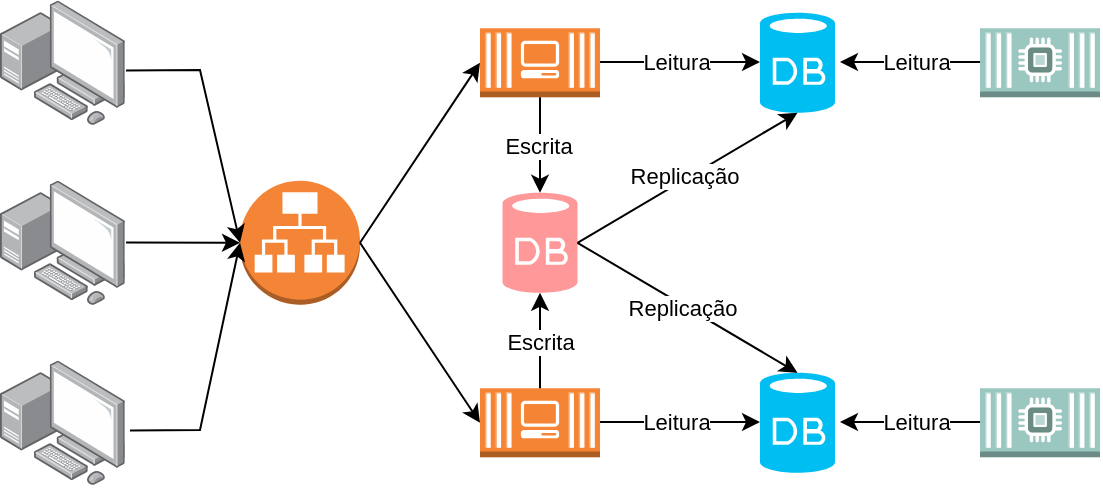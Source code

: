 <mxfile version="21.4.0" type="device">
  <diagram name="Page-1" id="tDmu0Z0gBo1njNn-WTa-">
    <mxGraphModel dx="1434" dy="796" grid="1" gridSize="10" guides="1" tooltips="1" connect="1" arrows="1" fold="1" page="1" pageScale="1" pageWidth="850" pageHeight="1100" math="0" shadow="0">
      <root>
        <mxCell id="0" />
        <mxCell id="1" parent="0" />
        <mxCell id="U0tlHdCXnId1E5SqcMwu-1" value="" style="image;points=[];aspect=fixed;html=1;align=center;shadow=0;dashed=0;image=img/lib/allied_telesis/computer_and_terminals/Personal_Computer_with_Server.svg;" parent="1" vertex="1">
          <mxGeometry x="170" y="210.2" width="62.4" height="62.4" as="geometry" />
        </mxCell>
        <mxCell id="U0tlHdCXnId1E5SqcMwu-2" value="" style="image;points=[];aspect=fixed;html=1;align=center;shadow=0;dashed=0;image=img/lib/allied_telesis/computer_and_terminals/Personal_Computer_with_Server.svg;" parent="1" vertex="1">
          <mxGeometry x="170" y="300.2" width="62.4" height="62.4" as="geometry" />
        </mxCell>
        <mxCell id="U0tlHdCXnId1E5SqcMwu-3" value="" style="image;points=[];aspect=fixed;html=1;align=center;shadow=0;dashed=0;image=img/lib/allied_telesis/computer_and_terminals/Personal_Computer_with_Server.svg;" parent="1" vertex="1">
          <mxGeometry x="170" y="390.2" width="62.4" height="62.4" as="geometry" />
        </mxCell>
        <mxCell id="U0tlHdCXnId1E5SqcMwu-4" value="" style="outlineConnect=0;dashed=0;verticalLabelPosition=bottom;verticalAlign=top;align=center;html=1;shape=mxgraph.aws3.application_load_balancer;fillColor=#F58536;gradientColor=none;" parent="1" vertex="1">
          <mxGeometry x="290" y="300.4" width="60" height="62" as="geometry" />
        </mxCell>
        <mxCell id="U0tlHdCXnId1E5SqcMwu-6" value="" style="outlineConnect=0;dashed=0;verticalLabelPosition=bottom;verticalAlign=top;align=center;html=1;shape=mxgraph.aws3.ec2_compute_container_3;fillColor=#F58534;gradientColor=none;" parent="1" vertex="1">
          <mxGeometry x="410" y="224.15" width="60" height="34.5" as="geometry" />
        </mxCell>
        <mxCell id="U0tlHdCXnId1E5SqcMwu-8" value="" style="outlineConnect=0;dashed=0;verticalLabelPosition=bottom;verticalAlign=top;align=center;html=1;shape=mxgraph.aws3.ec2_compute_container_3;fillColor=#F58534;gradientColor=none;" parent="1" vertex="1">
          <mxGeometry x="410" y="404.15" width="60" height="34.5" as="geometry" />
        </mxCell>
        <mxCell id="U0tlHdCXnId1E5SqcMwu-10" value="" style="endArrow=classic;html=1;rounded=0;exitX=1.01;exitY=0.561;exitDx=0;exitDy=0;exitPerimeter=0;entryX=0;entryY=0.5;entryDx=0;entryDy=0;entryPerimeter=0;strokeWidth=1;strokeColor=#000000;" parent="1" source="U0tlHdCXnId1E5SqcMwu-1" target="U0tlHdCXnId1E5SqcMwu-4" edge="1">
          <mxGeometry width="50" height="50" relative="1" as="geometry">
            <mxPoint x="440" y="390" as="sourcePoint" />
            <mxPoint x="490" y="340" as="targetPoint" />
            <Array as="points">
              <mxPoint x="270" y="245" />
            </Array>
          </mxGeometry>
        </mxCell>
        <mxCell id="U0tlHdCXnId1E5SqcMwu-11" value="" style="endArrow=classic;html=1;rounded=0;exitX=1.01;exitY=0.497;exitDx=0;exitDy=0;exitPerimeter=0;entryX=0;entryY=0.5;entryDx=0;entryDy=0;entryPerimeter=0;strokeWidth=1;strokeColor=#000000;" parent="1" source="U0tlHdCXnId1E5SqcMwu-2" target="U0tlHdCXnId1E5SqcMwu-4" edge="1">
          <mxGeometry width="50" height="50" relative="1" as="geometry">
            <mxPoint x="440" y="390" as="sourcePoint" />
            <mxPoint x="490" y="340" as="targetPoint" />
          </mxGeometry>
        </mxCell>
        <mxCell id="U0tlHdCXnId1E5SqcMwu-12" value="" style="endArrow=classic;html=1;rounded=0;exitX=1.042;exitY=0.561;exitDx=0;exitDy=0;exitPerimeter=0;entryX=0;entryY=0.5;entryDx=0;entryDy=0;entryPerimeter=0;strokeWidth=1;strokeColor=#000000;" parent="1" source="U0tlHdCXnId1E5SqcMwu-3" target="U0tlHdCXnId1E5SqcMwu-4" edge="1">
          <mxGeometry width="50" height="50" relative="1" as="geometry">
            <mxPoint x="440" y="390" as="sourcePoint" />
            <mxPoint x="490" y="340" as="targetPoint" />
            <Array as="points">
              <mxPoint x="270" y="425" />
            </Array>
          </mxGeometry>
        </mxCell>
        <mxCell id="U0tlHdCXnId1E5SqcMwu-18" value="" style="verticalLabelPosition=bottom;html=1;verticalAlign=top;align=center;strokeColor=none;fillColor=#FF9999;shape=mxgraph.azure.database;" parent="1" vertex="1">
          <mxGeometry x="421.25" y="306.4" width="37.5" height="50" as="geometry" />
        </mxCell>
        <mxCell id="Qzg_5kur9ORvRKsmjB6t-1" value="" style="outlineConnect=0;dashed=0;verticalLabelPosition=bottom;verticalAlign=top;align=center;html=1;shape=mxgraph.aws3.ec2_compute_container_2;fillColor=#9AC7BF;gradientColor=none;" parent="1" vertex="1">
          <mxGeometry x="660" y="224.15" width="60" height="34.5" as="geometry" />
        </mxCell>
        <mxCell id="Qzg_5kur9ORvRKsmjB6t-3" value="" style="outlineConnect=0;dashed=0;verticalLabelPosition=bottom;verticalAlign=top;align=center;html=1;shape=mxgraph.aws3.ec2_compute_container_2;fillColor=#9AC7BF;gradientColor=none;" parent="1" vertex="1">
          <mxGeometry x="660" y="404.15" width="60" height="34.5" as="geometry" />
        </mxCell>
        <mxCell id="DkidavP7fFSYTehDGUJn-1" value="" style="verticalLabelPosition=bottom;html=1;verticalAlign=top;align=center;strokeColor=none;fillColor=#00BEF2;shape=mxgraph.azure.database;" vertex="1" parent="1">
          <mxGeometry x="550" y="396.4" width="37.5" height="50" as="geometry" />
        </mxCell>
        <mxCell id="DkidavP7fFSYTehDGUJn-2" value="" style="verticalLabelPosition=bottom;html=1;verticalAlign=top;align=center;strokeColor=none;fillColor=#00BEF2;shape=mxgraph.azure.database;" vertex="1" parent="1">
          <mxGeometry x="550" y="216.4" width="37.5" height="50" as="geometry" />
        </mxCell>
        <mxCell id="DkidavP7fFSYTehDGUJn-3" value="" style="endArrow=classic;html=1;rounded=0;entryX=0;entryY=0.5;entryDx=0;entryDy=0;entryPerimeter=0;exitX=1;exitY=0.5;exitDx=0;exitDy=0;exitPerimeter=0;" edge="1" parent="1" source="U0tlHdCXnId1E5SqcMwu-4" target="U0tlHdCXnId1E5SqcMwu-6">
          <mxGeometry width="50" height="50" relative="1" as="geometry">
            <mxPoint x="400" y="430" as="sourcePoint" />
            <mxPoint x="450" y="380" as="targetPoint" />
          </mxGeometry>
        </mxCell>
        <mxCell id="DkidavP7fFSYTehDGUJn-4" value="" style="endArrow=classic;html=1;rounded=0;exitX=1;exitY=0.5;exitDx=0;exitDy=0;exitPerimeter=0;entryX=0;entryY=0.5;entryDx=0;entryDy=0;entryPerimeter=0;" edge="1" parent="1" source="U0tlHdCXnId1E5SqcMwu-4" target="U0tlHdCXnId1E5SqcMwu-8">
          <mxGeometry width="50" height="50" relative="1" as="geometry">
            <mxPoint x="400" y="430" as="sourcePoint" />
            <mxPoint x="450" y="380" as="targetPoint" />
          </mxGeometry>
        </mxCell>
        <mxCell id="DkidavP7fFSYTehDGUJn-5" value="" style="endArrow=classic;html=1;rounded=0;entryX=0.5;entryY=1;entryDx=0;entryDy=0;entryPerimeter=0;exitX=0.5;exitY=0;exitDx=0;exitDy=0;exitPerimeter=0;startArrow=none;startFill=0;" edge="1" parent="1" source="U0tlHdCXnId1E5SqcMwu-8" target="U0tlHdCXnId1E5SqcMwu-18">
          <mxGeometry width="50" height="50" relative="1" as="geometry">
            <mxPoint x="400" y="430" as="sourcePoint" />
            <mxPoint x="450" y="380" as="targetPoint" />
          </mxGeometry>
        </mxCell>
        <mxCell id="DkidavP7fFSYTehDGUJn-10" value="Escrita" style="edgeLabel;html=1;align=center;verticalAlign=middle;resizable=0;points=[];" vertex="1" connectable="0" parent="DkidavP7fFSYTehDGUJn-5">
          <mxGeometry x="-0.03" relative="1" as="geometry">
            <mxPoint as="offset" />
          </mxGeometry>
        </mxCell>
        <mxCell id="DkidavP7fFSYTehDGUJn-6" value="" style="endArrow=classic;html=1;rounded=0;exitX=0.5;exitY=1;exitDx=0;exitDy=0;exitPerimeter=0;entryX=0.5;entryY=0;entryDx=0;entryDy=0;entryPerimeter=0;startArrow=none;startFill=0;endFill=1;" edge="1" parent="1" source="U0tlHdCXnId1E5SqcMwu-6" target="U0tlHdCXnId1E5SqcMwu-18">
          <mxGeometry width="50" height="50" relative="1" as="geometry">
            <mxPoint x="400" y="430" as="sourcePoint" />
            <mxPoint x="450" y="380" as="targetPoint" />
          </mxGeometry>
        </mxCell>
        <mxCell id="DkidavP7fFSYTehDGUJn-9" value="Escrita" style="edgeLabel;html=1;align=center;verticalAlign=middle;resizable=0;points=[];" vertex="1" connectable="0" parent="DkidavP7fFSYTehDGUJn-6">
          <mxGeometry x="0.02" y="-1" relative="1" as="geometry">
            <mxPoint as="offset" />
          </mxGeometry>
        </mxCell>
        <mxCell id="DkidavP7fFSYTehDGUJn-7" value="" style="endArrow=classic;html=1;rounded=0;startArrow=none;startFill=0;" edge="1" parent="1">
          <mxGeometry width="50" height="50" relative="1" as="geometry">
            <mxPoint x="470" y="241" as="sourcePoint" />
            <mxPoint x="550" y="241" as="targetPoint" />
          </mxGeometry>
        </mxCell>
        <mxCell id="DkidavP7fFSYTehDGUJn-11" value="Leitura" style="edgeLabel;html=1;align=center;verticalAlign=middle;resizable=0;points=[];" vertex="1" connectable="0" parent="DkidavP7fFSYTehDGUJn-7">
          <mxGeometry x="-0.05" relative="1" as="geometry">
            <mxPoint as="offset" />
          </mxGeometry>
        </mxCell>
        <mxCell id="DkidavP7fFSYTehDGUJn-8" value="" style="endArrow=classic;html=1;rounded=0;startArrow=none;startFill=0;" edge="1" parent="1">
          <mxGeometry width="50" height="50" relative="1" as="geometry">
            <mxPoint x="470" y="421" as="sourcePoint" />
            <mxPoint x="550" y="421" as="targetPoint" />
          </mxGeometry>
        </mxCell>
        <mxCell id="DkidavP7fFSYTehDGUJn-12" value="Leitura" style="edgeLabel;html=1;align=center;verticalAlign=middle;resizable=0;points=[];" vertex="1" connectable="0" parent="DkidavP7fFSYTehDGUJn-8">
          <mxGeometry x="-0.05" relative="1" as="geometry">
            <mxPoint as="offset" />
          </mxGeometry>
        </mxCell>
        <mxCell id="DkidavP7fFSYTehDGUJn-13" value="" style="endArrow=none;html=1;rounded=0;startArrow=classic;startFill=1;endFill=0;" edge="1" parent="1">
          <mxGeometry width="50" height="50" relative="1" as="geometry">
            <mxPoint x="590" y="241" as="sourcePoint" />
            <mxPoint x="660" y="241" as="targetPoint" />
          </mxGeometry>
        </mxCell>
        <mxCell id="DkidavP7fFSYTehDGUJn-15" value="Leitura" style="edgeLabel;html=1;align=center;verticalAlign=middle;resizable=0;points=[];" vertex="1" connectable="0" parent="DkidavP7fFSYTehDGUJn-13">
          <mxGeometry x="-0.143" relative="1" as="geometry">
            <mxPoint x="8" as="offset" />
          </mxGeometry>
        </mxCell>
        <mxCell id="DkidavP7fFSYTehDGUJn-14" value="" style="endArrow=none;html=1;rounded=0;startArrow=classic;startFill=1;endFill=0;" edge="1" parent="1">
          <mxGeometry width="50" height="50" relative="1" as="geometry">
            <mxPoint x="590" y="421" as="sourcePoint" />
            <mxPoint x="660" y="421" as="targetPoint" />
          </mxGeometry>
        </mxCell>
        <mxCell id="DkidavP7fFSYTehDGUJn-16" value="Leitura" style="edgeLabel;html=1;align=center;verticalAlign=middle;resizable=0;points=[];" vertex="1" connectable="0" parent="DkidavP7fFSYTehDGUJn-14">
          <mxGeometry x="-0.2" relative="1" as="geometry">
            <mxPoint x="10" as="offset" />
          </mxGeometry>
        </mxCell>
        <mxCell id="DkidavP7fFSYTehDGUJn-17" value="" style="endArrow=classic;html=1;rounded=0;entryX=0.5;entryY=1;entryDx=0;entryDy=0;entryPerimeter=0;exitX=1;exitY=0.5;exitDx=0;exitDy=0;exitPerimeter=0;" edge="1" parent="1" source="U0tlHdCXnId1E5SqcMwu-18" target="DkidavP7fFSYTehDGUJn-2">
          <mxGeometry width="50" height="50" relative="1" as="geometry">
            <mxPoint x="400" y="390" as="sourcePoint" />
            <mxPoint x="450" y="340" as="targetPoint" />
          </mxGeometry>
        </mxCell>
        <mxCell id="DkidavP7fFSYTehDGUJn-20" value="Replicação" style="edgeLabel;html=1;align=center;verticalAlign=middle;resizable=0;points=[];" vertex="1" connectable="0" parent="DkidavP7fFSYTehDGUJn-17">
          <mxGeometry x="0.045" relative="1" as="geometry">
            <mxPoint x="-5" as="offset" />
          </mxGeometry>
        </mxCell>
        <mxCell id="DkidavP7fFSYTehDGUJn-18" value="" style="endArrow=classic;html=1;rounded=0;entryX=0.5;entryY=0;entryDx=0;entryDy=0;entryPerimeter=0;exitX=1;exitY=0.5;exitDx=0;exitDy=0;exitPerimeter=0;" edge="1" parent="1" source="U0tlHdCXnId1E5SqcMwu-18" target="DkidavP7fFSYTehDGUJn-1">
          <mxGeometry width="50" height="50" relative="1" as="geometry">
            <mxPoint x="400" y="390" as="sourcePoint" />
            <mxPoint x="450" y="340" as="targetPoint" />
          </mxGeometry>
        </mxCell>
        <mxCell id="DkidavP7fFSYTehDGUJn-19" value="Replicação" style="edgeLabel;html=1;align=center;verticalAlign=middle;resizable=0;points=[];" vertex="1" connectable="0" parent="DkidavP7fFSYTehDGUJn-18">
          <mxGeometry x="-0.044" y="-1" relative="1" as="geometry">
            <mxPoint as="offset" />
          </mxGeometry>
        </mxCell>
      </root>
    </mxGraphModel>
  </diagram>
</mxfile>
